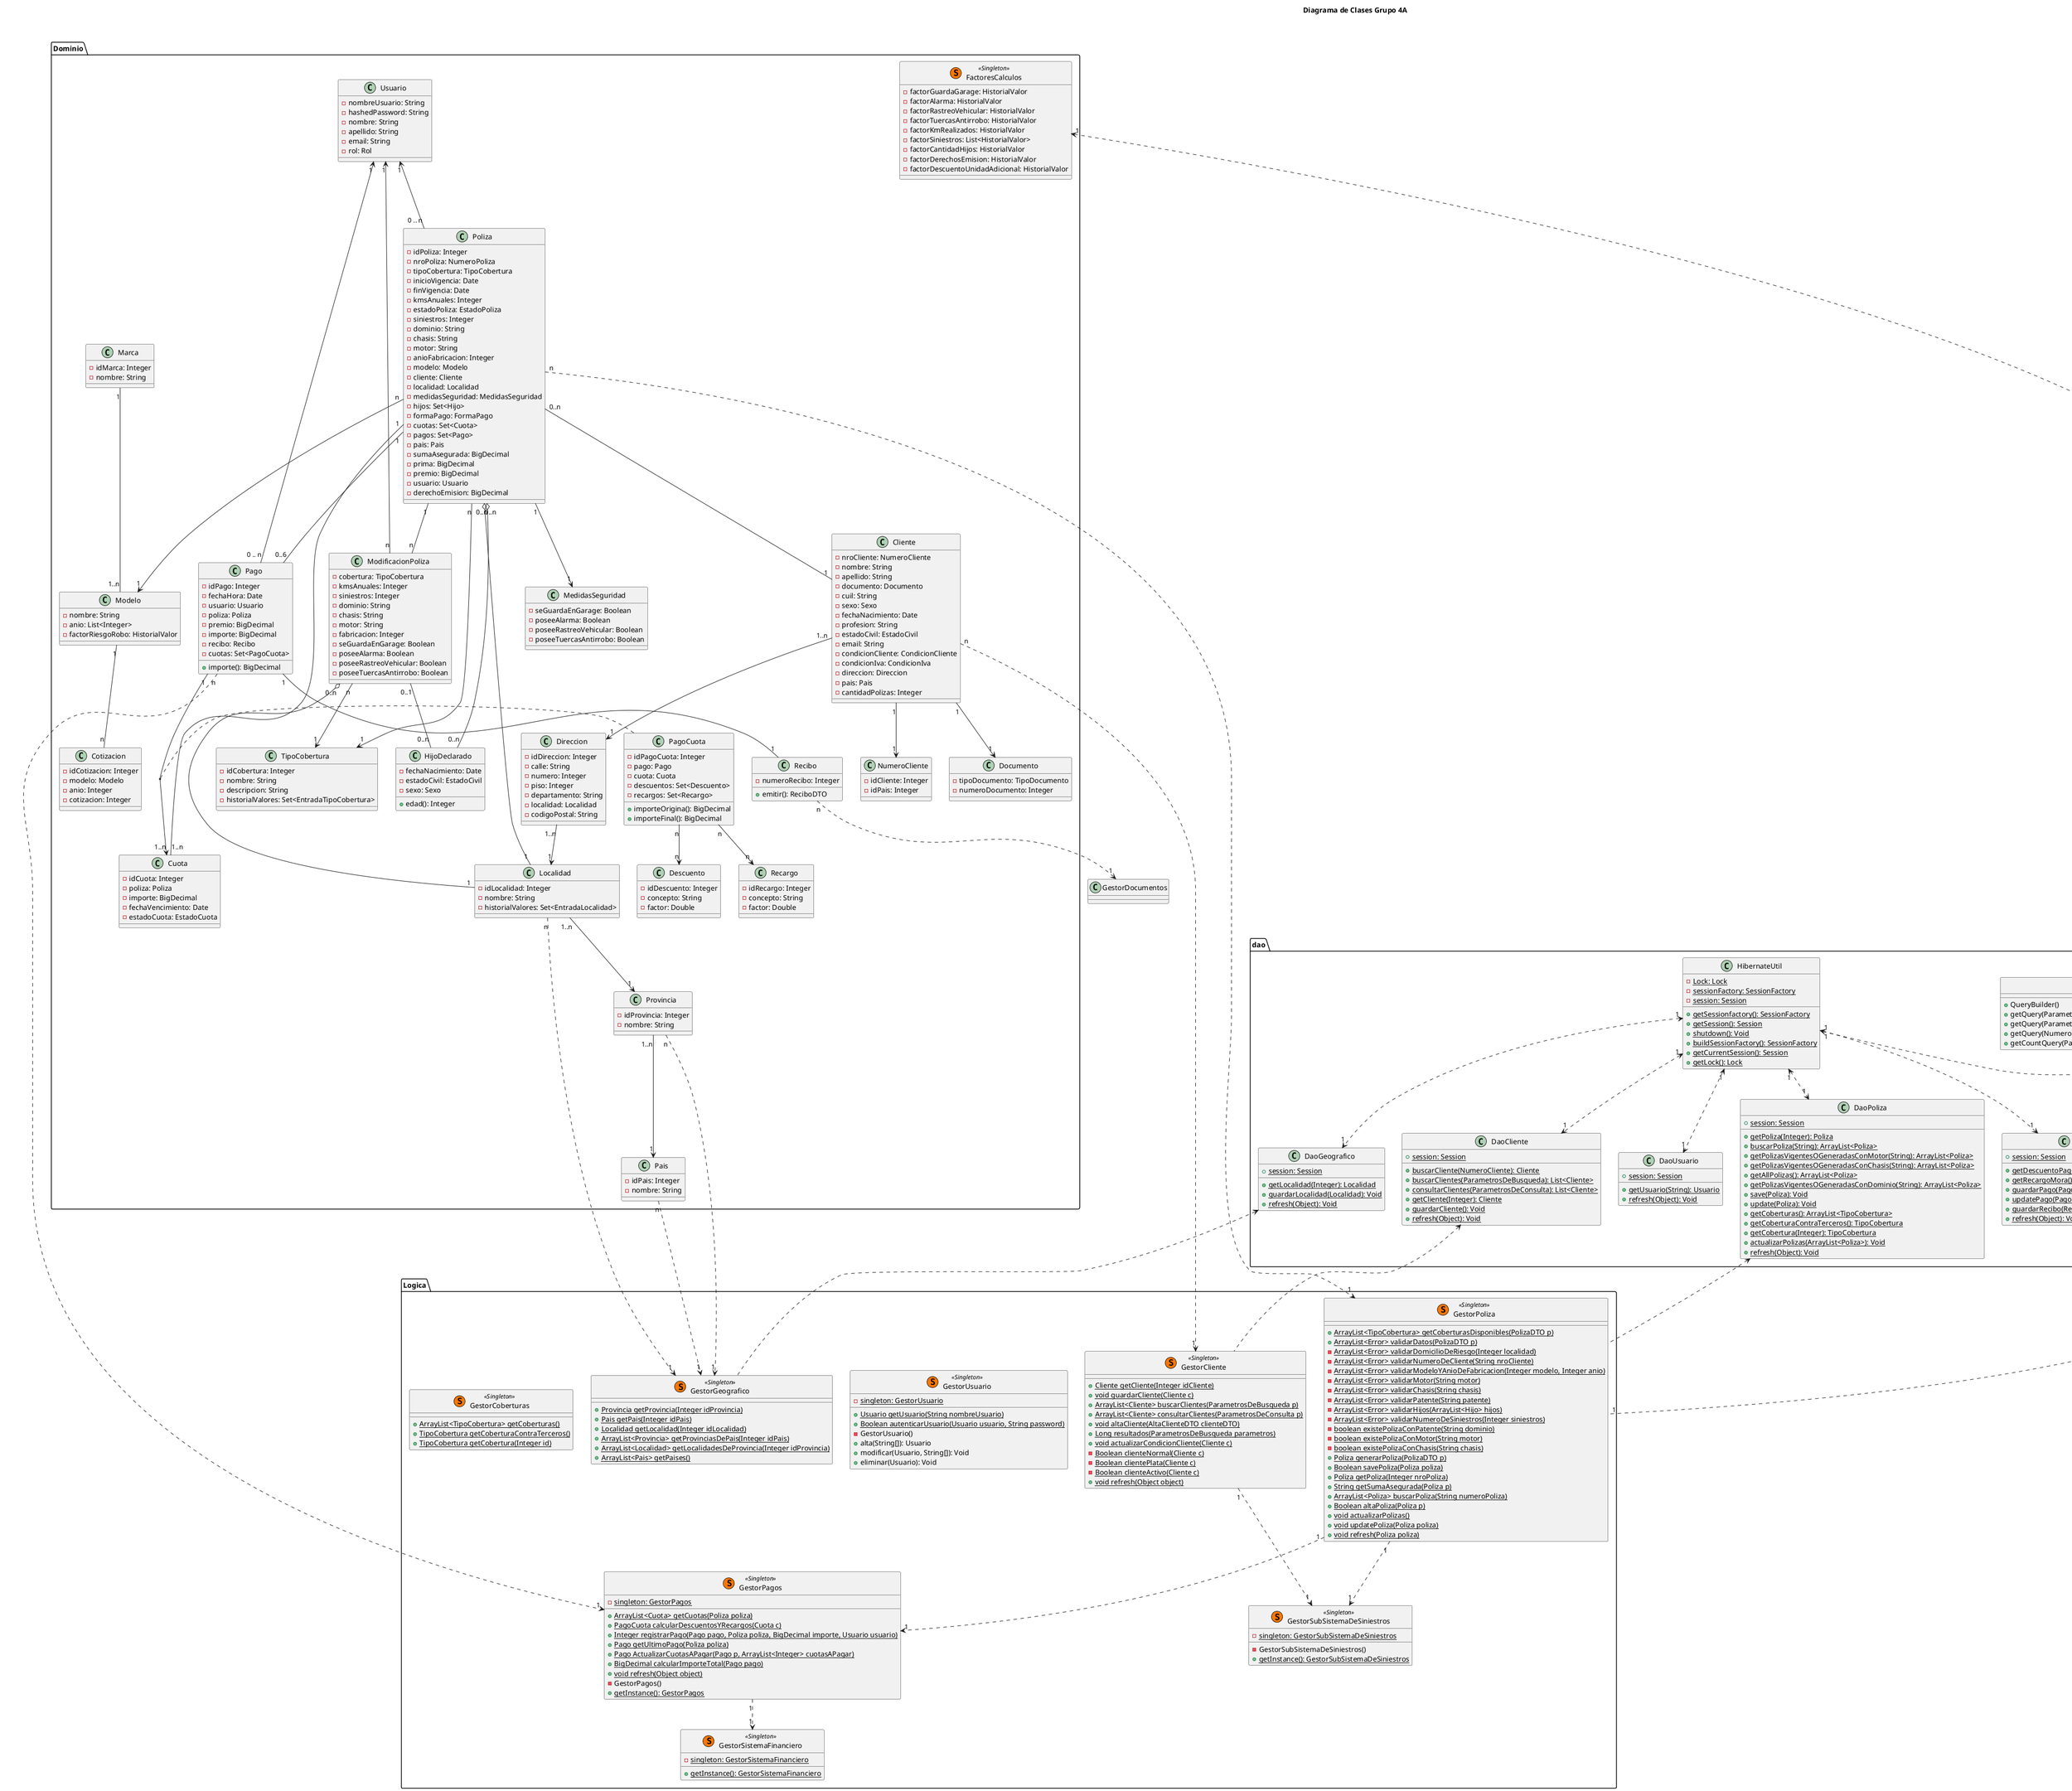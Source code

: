 @startUML

title Diagrama de Clases Grupo 4A

note as N1
Grupo 4A:
Matías Bode,
Francisco Busso,
Giovani Ferraro Trivelli,
Miguel Storani
end note

hide enum methods
hide interface attributes


package Logica{
    class GestorCliente <<(S, #FF7700) Singleton>> {
    +{static}Cliente getCliente(Integer idCliente)
	+{static}void guardarCliente(Cliente c)
	+{static}ArrayList<Cliente> buscarClientes(ParametrosDeBusqueda p)
	+{static}ArrayList<Cliente> consultarClientes(ParametrosDeConsulta p)
	+{static}void altaCliente(AltaClienteDTO clienteDTO)
	+{static}Long resultados(ParametrosDeBusqueda parametros)
	+{static}void actualizarCondicionCliente(Cliente c)
	-{static}Boolean clienteNormal(Cliente c)
	-{static}Boolean clientePlata(Cliente c)
	-{static}Boolean clienteActivo(Cliente c)
	+{static}void refresh(Object object)
    }
    
    class GestorPoliza <<(S, #FF7700) Singleton>> {
        +{static}ArrayList<TipoCobertura> getCoberturasDisponibles(PolizaDTO p)
	+{static}ArrayList<Error> validarDatos(PolizaDTO p)
	-{static}ArrayList<Error> validarDomicilioDeRiesgo(Integer localidad)
	-{static}ArrayList<Error> validarNumeroDeCliente(String nroCliente)
	-{static}ArrayList<Error> validarModeloYAnioDeFabricacion(Integer modelo, Integer anio)
	-{static}ArrayList<Error> validarMotor(String motor)
	-{static}ArrayList<Error> validarChasis(String chasis)
	-{static}ArrayList<Error> validarPatente(String patente)
	-{static}ArrayList<Error> validarHijos(ArrayList<Hijo> hijos)
	-{static}ArrayList<Error> validarNumeroDeSiniestros(Integer siniestros)
	-{static}boolean existePolizaConPatente(String dominio)
	-{static}boolean existePolizaConMotor(String motor)
	-{static}boolean existePolizaConChasis(String chasis)
	+{static}Poliza generarPoliza(PolizaDTO p)
	+{static}Boolean savePoliza(Poliza poliza)
	+{static}Poliza getPoliza(Integer nroPoliza)
	+{static}String getSumaAsegurada(Poliza p)
	+{static}ArrayList<Poliza> buscarPoliza(String numeroPoliza)
	+{static}Boolean altaPoliza(Poliza p)
	+{static}void actualizarPolizas()
	+{static}void updatePoliza(Poliza poliza)
	+{static}void refresh(Poliza poliza)
    }

    class GestorUsuario <<(S, #FF7700) Singleton>> {
    	+{static}Usuario getUsuario(String nombreUsuario)
	    +{static}Boolean autenticarUsuario(Usuario usuario, String password)
        -{static} singleton: GestorUsuario
        -GestorUsuario()
        +alta(String[]): Usuario
        +modificar(Usuario, String[]): Void
        +eliminar(Usuario): Void
    }
    
    class GestorSubSistemaDeSiniestros <<(S, #FF7700) Singleton>> {
        -{static} singleton: GestorSubSistemaDeSiniestros
        -GestorSubSistemaDeSiniestros()
        +{static} getInstance(): GestorSubSistemaDeSiniestros 
    }

	class GestorSistemaFinanciero <<(S, #FF7700) Singleton>> {
        -{static} singleton: GestorSistemaFinanciero
        +{static} getInstance(): GestorSistemaFinanciero
    }
    
    class GestorPagos  <<(S, #FF7700) Singleton>> {
    +{static}ArrayList<Cuota> getCuotas(Poliza poliza)
	+{static}PagoCuota calcularDescuentosYRecargos(Cuota c)
	+{static}Integer registrarPago(Pago pago, Poliza poliza, BigDecimal importe, Usuario usuario)
	+{static}Pago getUltimoPago(Poliza poliza)
	+{static}Pago ActualizarCuotasAPagar(Pago p, ArrayList<Integer> cuotasAPagar)
	+{static}BigDecimal calcularImporteTotal(Pago pago)
	+{static}void refresh(Object object)
    }
	class GestorGeografico <<(S, #FF7700) Singleton>>{
			+{static}Provincia getProvincia(Integer idProvincia)
	+{static}Pais getPais(Integer idPais)
	+{static}Localidad getLocalidad(Integer idLocalidad)
	+{static}ArrayList<Provincia> getProvinciasDePais(Integer idPais)
	+{static}ArrayList<Localidad> getLocalidadesDeProvincia(Integer idProvincia)
	+{static}ArrayList<Pais> getPaises()
	}
	class GestorPagos <<(S, #FF7700) Singleton>>{
		-{static} singleton: GestorPagos
		-GestorPagos()
		+{static} getInstance(): GestorPagos
	}
    
    class GestorCoberturas <<(S, #FF7700) Singleton>>{
    +{static}ArrayList<TipoCobertura> getCoberturas()
	+{static}TipoCobertura getCoberturaContraTerceros()
	+{static}TipoCobertura getCobertura(Integer id)
    }
}

package Dominio{
    class Poliza {
		-idPoliza: Integer
		-nroPoliza: NumeroPoliza
		-tipoCobertura: TipoCobertura
		-inicioVigencia: Date
		-finVigencia: Date
		-kmsAnuales: Integer
		-estadoPoliza: EstadoPoliza
		-siniestros: Integer
		-dominio: String
		-chasis: String
		-motor: String
		-anioFabricacion: Integer
		-modelo: Modelo
		-cliente: Cliente
		-localidad: Localidad
		-medidasSeguridad: MedidasSeguridad
		-hijos: Set<Hijo>
		-formaPago: FormaPago
		-cuotas: Set<Cuota>
		-pagos: Set<Pago>
		-pais: Pais
		-sumaAsegurada: BigDecimal
		-prima: BigDecimal
		-premio: BigDecimal
		-usuario: Usuario
		-derechoEmision: BigDecimal
    }

    class ModificacionPoliza {
        -cobertura: TipoCobertura
        -kmsAnuales: Integer
        -siniestros: Integer
        -dominio: String
        -chasis: String
        -motor: String
        -fabricacion: Integer
	    -seGuardaEnGarage: Boolean
	    -poseeAlarma: Boolean
	    -poseeRastreoVehicular: Boolean
	    -poseeTuercasAntirrobo: Boolean
    }


    
    class Modelo {
    	-nombre: String
        -anio: List<Integer>
    	-factorRiesgoRobo: HistorialValor
    }
    
    class Cotizacion{
        -idCotizacion: Integer
        -modelo: Modelo
        -anio: Integer
        -cotizacion: Integer
    }
    
    Modelo "1" -- "n" Cotizacion

    class Cliente {
        -nroCliente: NumeroCliente
        -nombre: String
        -apellido: String
        -documento: Documento
        -cuil: String
        -sexo: Sexo
        -fechaNacimiento: Date
        -profesion: String
        -estadoCivil: EstadoCivil
        -email: String
        -condicionCliente: CondicionCliente
        -condicionIva: CondicionIva
        -direccion: Direccion
        -pais: Pais
        -cantidadPolizas: Integer

    }
    
    Cliente "1" --> "1" NumeroCliente
    
    class NumeroCliente {
        -idCliente: Integer
        -idPais: Integer
    }
    
    class Documento {        
	    -tipoDocumento: TipoDocumento
        -numeroDocumento: Integer
    }

    class MedidasSeguridad {
	-seGuardaEnGarage: Boolean
	-poseeAlarma: Boolean
	-poseeRastreoVehicular: Boolean
	-poseeTuercasAntirrobo: Boolean
    }
    
    class HijoDeclarado {
        -fechaNacimiento: Date
        -estadoCivil: EstadoCivil
        -sexo: Sexo
        +edad(): Integer
    }

    class Direccion {
       -idDireccion: Integer
        -calle: String
        -numero: Integer
        -piso: Integer
        -departamento: String
        -localidad: Localidad
        -codigoPostal: String
    }

    
    class Cuota {
        -idCuota: Integer
        -poliza: Poliza
        -importe: BigDecimal
        -fechaVencimiento: Date
        -estadoCuota: EstadoCuota

    }
    
	class Localidad {
        -idLocalidad: Integer
        -nombre: String
        -historialValores: Set<EntradaLocalidad>
	}
	
	class Provincia {
		-idProvincia: Integer
        -nombre: String
	}
	class Pais {
	    -idPais: Integer
		-nombre: String
	}

    class Usuario {
		-nombreUsuario: String
		-hashedPassword: String
		-nombre: String
		-apellido: String
		-email: String
		-rol: Rol
    }
	
	class TipoCobertura{
		-idCobertura: Integer
		-nombre: String
		-descripcion: String
		-historialValores: Set<EntradaTipoCobertura>
	}
	
	class FactoresCalculos<<(S, #FF7700) Singleton>> {
		-factorGuardaGarage: HistorialValor
		-factorAlarma: HistorialValor
		-factorRastreoVehicular: HistorialValor
		-factorTuercasAntirrobo: HistorialValor
		-factorKmRealizados: HistorialValor
		-factorSiniestros: List<HistorialValor>
		-factorCantidadHijos: HistorialValor
		-factorDerechosEmision: HistorialValor
		-factorDescuentoUnidadAdicional: HistorialValor
	}

	class Pago{
		-idPago: Integer
		-fechaHora: Date
		-usuario: Usuario
		-poliza: Poliza
		-premio: BigDecimal
		-importe: BigDecimal
		-recibo: Recibo
		-cuotas: Set<PagoCuota>
		+importe(): BigDecimal
	}
	
	class PagoCuota {
		-idPagoCuota: Integer
		-pago: Pago
		-cuota: Cuota
		-descuentos: Set<Descuento>
		-recargos: Set<Recargo>
		+importeOrigina(): BigDecimal
	    +importeFinal(): BigDecimal
	}
	
	class Descuento{
	    -idDescuento: Integer
		-concepto: String
		-factor: Double

	}
	
	class Recargo{
		-idRecargo: Integer
		-concepto: String
		-factor: Double
	}

	Pago "1" --> "1..n" Cuota
	(Pago, Cuota) . PagoCuota

	class Recibo{
		-numeroRecibo: Integer
		+emitir(): ReciboDTO
	}
	
    class Marca{
        -idMarca: Integer
        -nombre: String
    }

    Cliente "1" -up- "0..n" Poliza
    Cliente "1..n" --> "1" Direccion
    Cliente "1" --> "1" Documento    

    /'Usuario <-- Cobrador: <<is role of>>
    Usuario <-- ProductorSeguros: <<is role of>>
    Usuario <-- Gerente: <<is role of>>
	'/
   
    Poliza "0..n" o-- "1" Localidad
    Poliza "1" --> "1" MedidasSeguridad
    Poliza "1" -- "n" ModificacionPoliza
    ModificacionPoliza "0..n" o-- "1" Localidad
    Poliza "0..n" o-- "0..n" HijoDeclarado
	Poliza "n" --> "1" TipoCobertura
    ModificacionPoliza "n" --> "1" TipoCobertura
    Usuario "1" <-- "n" ModificacionPoliza
    ModificacionPoliza "0..1" -- "0..n" HijoDeclarado
	Poliza "n" --> "1" Modelo
    Marca "1" -- "1..n" Modelo

    Direccion "1..n" --> "1" Localidad
	Localidad "1..n" --> "1" Provincia
	Provincia "1..n" --> "1" Pais
	
	Poliza "1" -- "1..n" Cuota
	Pago "1" -- "1" Recibo
	Poliza "1" -- "0..6" Pago
	Usuario "1" <-- "0 .. n" Pago
    Usuario "1" <-- "0 .. n" Poliza
    PagoCuota "n" --> "n" Descuento
    PagoCuota "n" --> "n" Recargo
}

package dao{
    class DaoCliente{
        +{static} session: Session
        +{static} buscarCliente(NumeroCliente): Cliente
        +{static} buscarClientes(ParametrosDeBusqueda): List<Cliente>
        +{static} consultarClientes(ParametrosDeConsulta): List<Cliente>
        +{static} getCliente(Integer): Cliente
        +{static} guardarCliente(): Void
        +{static} refresh(Object): Void
    }
    
   class DaoPoliza {
    	+{static} session: Session
    	+{static} getPoliza(Integer): Poliza 
    	+{static} buscarPoliza(String): ArrayList<Poliza> 
    	+{static} getPolizasVigentesOGeneradasConMotor(String): ArrayList<Poliza> 
    	+{static} getPolizasVigentesOGeneradasConChasis(String): ArrayList<Poliza> 
    	+{static} getAllPolizas(): ArrayList<Poliza> 
    	+{static} getPolizasVigentesOGeneradasConDominio(String): ArrayList<Poliza> 
    	+{static} save(Poliza): Void
    	+{static} update(Poliza): Void
    	+{static} getCoberturas(): ArrayList<TipoCobertura> 
    	+{static} getCoberturaContraTerceros(): TipoCobertura 
    	+{static} getCobertura(Integer): TipoCobertura 
    	+{static} actualizarPolizas(ArrayList<Poliza>): Void
    	+{static} refresh(Object): Void
    }
    
    class DaoUsuario {
    	+{static} session: Session 
    	+{static} getUsuario(String): Usuario 
    	+{static} refresh(Object): Void 
    }

    class DaoGeografico  {
    	+{static} session: Session 
    	+{static} getLocalidad(Integer): Localidad 
    	+{static} guardarLocalidad(Localidad): Void
    	+{static} refresh(Object): Void
    }

    
    class DaoPago {
    	+{static} session: Session 
    	+{static} getDescuentoPagoAdelantado(): Descuento 
    	+{static} getRecargoMora(): Recargo 
    	+{static} guardarPago(Pago): Void
    	+{static} updatePago(Pago): Void 
    	+{static} guardarRecibo(Recibo): Integer 
    	+{static} refresh(Object): Void
    }

    class QueryBuilder  {
    	+QueryBuilder()
    	+getQuery(ParametrosDeBusqueda, Session): Query
    	+getQuery(ParametrosDeConsulta, Session): Query
    	+getQuery(NumeroPoliza, Session): Query
    	+getCountQuery(ParametrosDeBusqueda, Session): Query
    }
    
    class HibernateUtil {
    	-{static} Lock: Lock
    	-{static} sessionFactory: SessionFactory 
    	-{static} session: Session 
    	+{static} getSessionfactory(): SessionFactory 
    	+{static} getSession(): Session 
    	+{static} shutdown(): Void
    	+{static} buildSessionFactory(): SessionFactory 
    	+{static} getCurrentSession(): Session 
    	+{static} getLock(): Lock 
    }
    
    class DaoVehiculo {
    	+{static} session: Session 
    	+{static} getModelo(Integer): Modelo 
    	+{static} save(Modelo): Void
    	+{static} refresh(Object): Void
    }
    
    HibernateUtil "1" <..>"1" DaoCliente
    HibernateUtil "1" <..>"1" DaoGeografico
    HibernateUtil "1" <..>"1" DaoPago
    HibernateUtil "1" <..>"1" DaoPoliza
    HibernateUtil "1" <..>"1" DaoUsuario
    HibernateUtil "1" <..>"1" DaoVehiculo
    
}



package enumeradores {
    enum CondicionCliente {
    	Normal
    	Activo
    	Plata
    }
    
    enum CondicionIva {
    	ResponsableInscripto
    	ResponsableNoInscripto
    	NoResponsable
    	SujetoExento
    	ConsumidorFinal
    	ResponsableMonotributo
    	NoCategorizado
    	ProveedorExterior
    	ClienteExterior
    	Liberado
    	ResponsableInscriptoPercepcion
    	PeqContribuyente
    	MonotributistaSocial
    	PeqContribuyenteSocial
    }
    
    enum EstadoCivil{
        Soltero
        Casado
        Viudo
    }
    
    enum EstadoCuota {
    	PENDIENTE
    	MORA
    	PAGA
    }    
    
    enum EstadoPoliza {
        Generada
        Vigente
        Suspendida
        Finalizada
    }
    
    enum FormaPago {
    	MENSUAL
    	SEMESTRAL
    }

    enum Rol {
    	Cobrador
    	Gerente
    	ProductorDeSeguros
    }

    enum Sexo {
        Masculino
        Femenino
    }

    enum TipoDocumento {
        DNI
        LU
        LC
        LE
    }
}


DaoCliente <.. GestorCliente
DaoPoliza <.. GestorPoliza
DaoGeografico <.. GestorGeografico
'Poliza -- ValorAutomovil'

'Relaciones entre clases y gestores'

Cliente "n" ..> "1" GestorCliente
Localidad "n" ..> "1" GestorGeografico
Provincia "n" ..> "1" GestorGeografico
Pais "n" ..> "1" GestorGeografico
Pago "n" ..> "1" GestorPagos
Recibo "n" ..> "1" GestorDocumentos
Poliza "n" ..> "1" GestorPoliza
FactoresCalculos "1" <.. "1" GestorPoliza

'Relaciones entredistintos gestores'

GestorPoliza "1" ..> "1" GestorPagos
GestorPoliza "1" ..> "1" GestorSubSistemaDeSiniestros
GestorCliente "1" ..> "1" GestorSubSistemaDeSiniestros
GestorPagos "1" ..> "1" GestorSistemaFinanciero


@endUML
